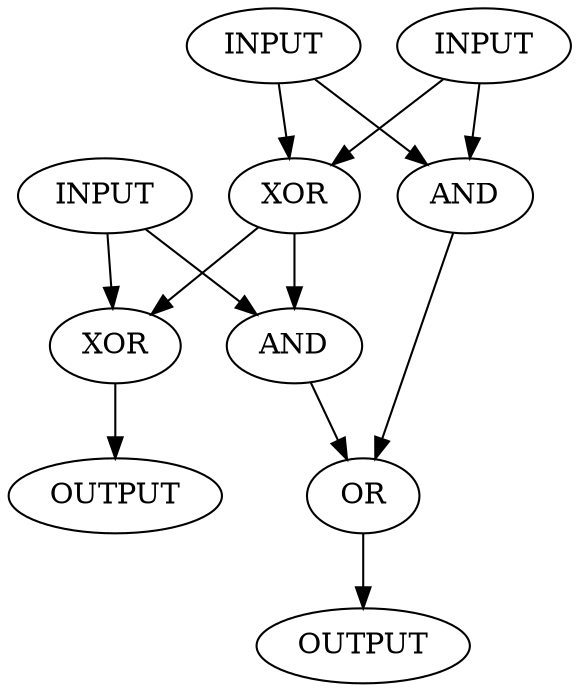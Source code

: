 digraph test {
	A [label = "INPUT"];
	B [label = "INPUT"];
	Cin [label = "INPUT"];

	Sum [label = "OUTPUT"];
	Cout [label = "OUTPUT"];

	XOR_1 [label = "XOR"];
	XOR_2 [label = "XOR"];
	AND_1 [label = "AND"];
	AND_2 [label = "AND"];
	OR_1 [label = "OR"];

	A -> XOR_1;
	B -> XOR_1;

	XOR_1 -> XOR_2;
	Cin -> XOR_2;
	XOR_2 -> Sum;

	XOR_1 -> AND_2;
	Cin -> AND_2;

	A -> AND_1;
	B -> AND_1;

	AND_1 -> OR_1;
	AND_2 -> OR_1;

	OR_1 -> Cout;
}